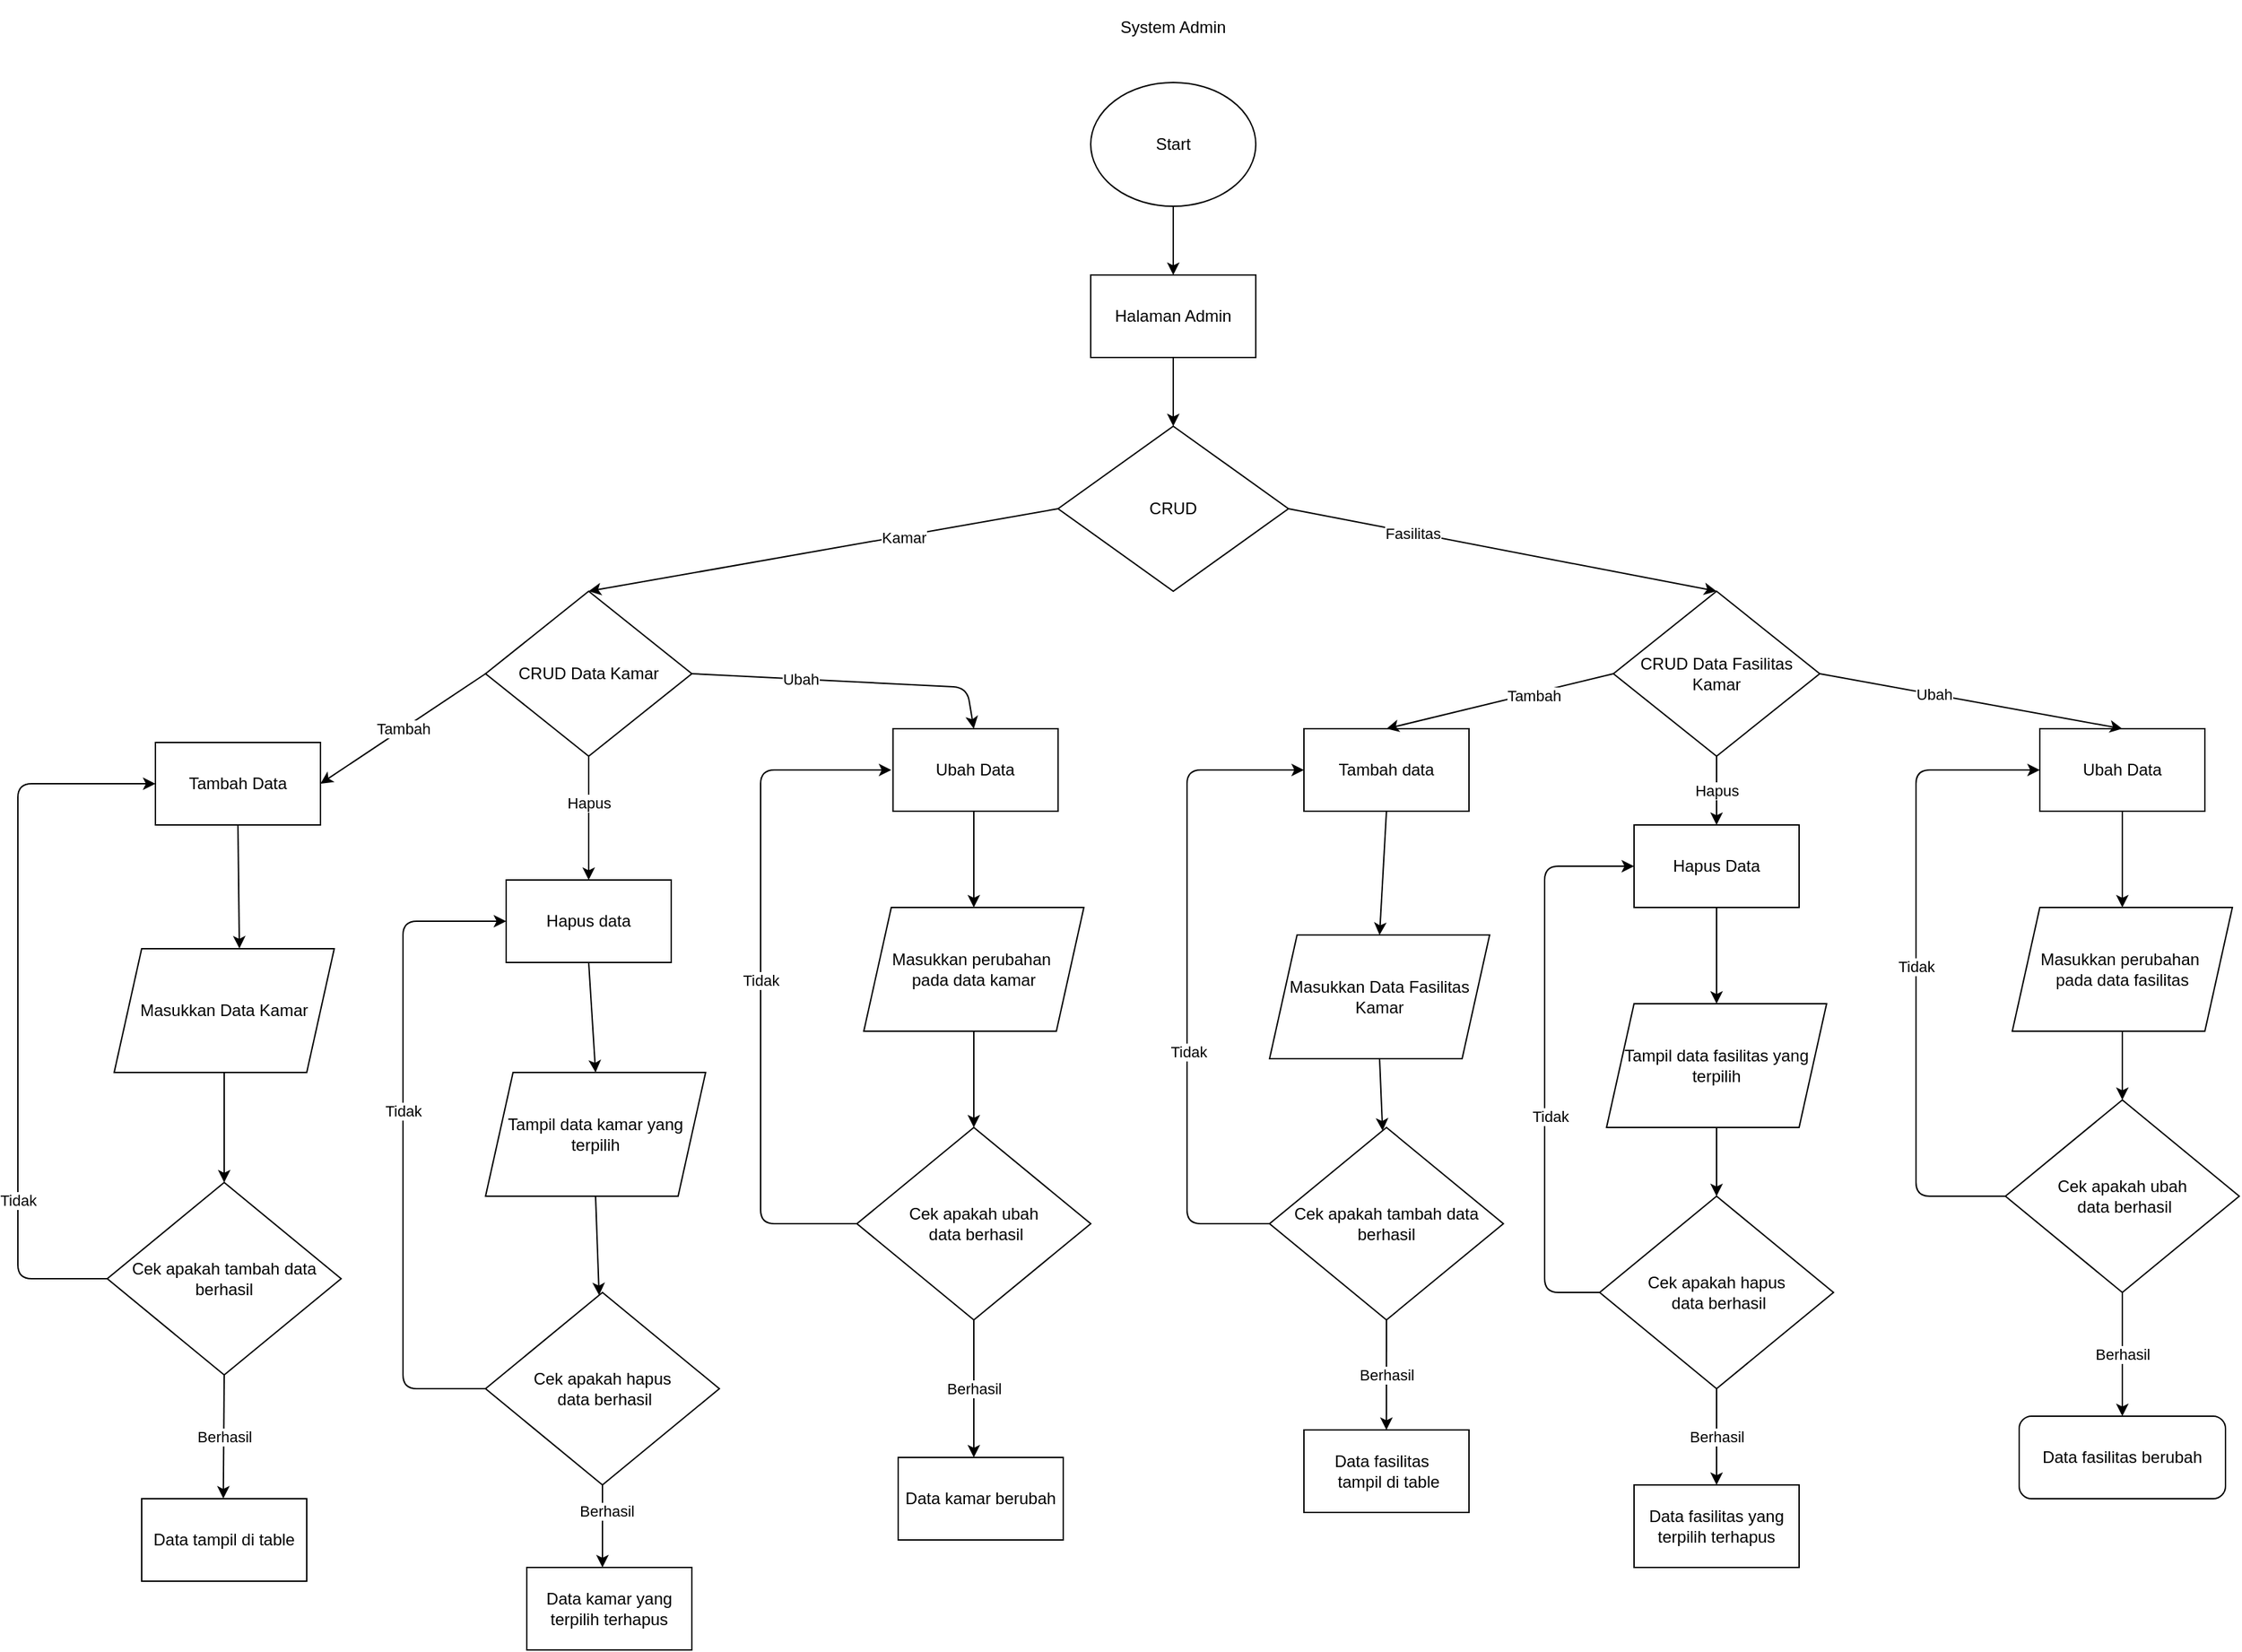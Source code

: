 <mxfile version="13.9.9" type="device"><diagram id="5iYQ5sxBQDEvXDhyXdSh" name="Page-1"><mxGraphModel dx="2130" dy="1903" grid="1" gridSize="10" guides="1" tooltips="1" connect="1" arrows="1" fold="1" page="1" pageScale="1" pageWidth="850" pageHeight="1100" math="0" shadow="0"><root><mxCell id="0"/><mxCell id="1" parent="0"/><mxCell id="mo6pMUjv9ciuWT43Lc3--1" value="Start" style="ellipse;whiteSpace=wrap;html=1;" parent="1" vertex="1"><mxGeometry x="450" y="-80" width="120" height="90" as="geometry"/></mxCell><mxCell id="mo6pMUjv9ciuWT43Lc3--3" value="CRUD Data Kamar" style="rhombus;whiteSpace=wrap;html=1;" parent="1" vertex="1"><mxGeometry x="10" y="290" width="150" height="120" as="geometry"/></mxCell><mxCell id="mo6pMUjv9ciuWT43Lc3--5" value="Masukkan Data Kamar" style="shape=parallelogram;perimeter=parallelogramPerimeter;whiteSpace=wrap;html=1;fixedSize=1;" parent="1" vertex="1"><mxGeometry x="-260" y="550" width="160" height="90" as="geometry"/></mxCell><mxCell id="mo6pMUjv9ciuWT43Lc3--6" value="Cek apakah tambah data berhasil" style="rhombus;whiteSpace=wrap;html=1;" parent="1" vertex="1"><mxGeometry x="-265" y="720" width="170" height="140" as="geometry"/></mxCell><mxCell id="mo6pMUjv9ciuWT43Lc3--9" value="Tampil data kamar yang terpilih" style="shape=parallelogram;perimeter=parallelogramPerimeter;whiteSpace=wrap;html=1;fixedSize=1;" parent="1" vertex="1"><mxGeometry x="10" y="640" width="160" height="90" as="geometry"/></mxCell><mxCell id="mo6pMUjv9ciuWT43Lc3--10" value="Cek apakah hapus&lt;br&gt;&amp;nbsp;data berhasil" style="rhombus;whiteSpace=wrap;html=1;" parent="1" vertex="1"><mxGeometry x="10" y="800" width="170" height="140" as="geometry"/></mxCell><mxCell id="mo6pMUjv9ciuWT43Lc3--13" value="Masukkan perubahan&amp;nbsp;&lt;br&gt;pada data kamar" style="shape=parallelogram;perimeter=parallelogramPerimeter;whiteSpace=wrap;html=1;fixedSize=1;" parent="1" vertex="1"><mxGeometry x="285" y="520" width="160" height="90" as="geometry"/></mxCell><mxCell id="mo6pMUjv9ciuWT43Lc3--14" value="Cek apakah ubah&lt;br&gt;&amp;nbsp;data berhasil" style="rhombus;whiteSpace=wrap;html=1;" parent="1" vertex="1"><mxGeometry x="280" y="680" width="170" height="140" as="geometry"/></mxCell><mxCell id="mo6pMUjv9ciuWT43Lc3--42" value="CRUD" style="rhombus;whiteSpace=wrap;html=1;" parent="1" vertex="1"><mxGeometry x="426.25" y="170" width="167.5" height="120" as="geometry"/></mxCell><mxCell id="mo6pMUjv9ciuWT43Lc3--45" value="CRUD Data Fasilitas Kamar" style="rhombus;whiteSpace=wrap;html=1;" parent="1" vertex="1"><mxGeometry x="830" y="290" width="150" height="120" as="geometry"/></mxCell><mxCell id="mo6pMUjv9ciuWT43Lc3--47" value="Masukkan Data Fasilitas Kamar" style="shape=parallelogram;perimeter=parallelogramPerimeter;whiteSpace=wrap;html=1;fixedSize=1;" parent="1" vertex="1"><mxGeometry x="580" y="540" width="160" height="90" as="geometry"/></mxCell><mxCell id="mo6pMUjv9ciuWT43Lc3--48" value="Cek apakah tambah data berhasil" style="rhombus;whiteSpace=wrap;html=1;" parent="1" vertex="1"><mxGeometry x="580" y="680" width="170" height="140" as="geometry"/></mxCell><mxCell id="mo6pMUjv9ciuWT43Lc3--51" value="Tampil data fasilitas yang terpilih" style="shape=parallelogram;perimeter=parallelogramPerimeter;whiteSpace=wrap;html=1;fixedSize=1;" parent="1" vertex="1"><mxGeometry x="825" y="590" width="160" height="90" as="geometry"/></mxCell><mxCell id="mo6pMUjv9ciuWT43Lc3--52" value="Cek apakah hapus&lt;br&gt;&amp;nbsp;data berhasil" style="rhombus;whiteSpace=wrap;html=1;" parent="1" vertex="1"><mxGeometry x="820" y="730" width="170" height="140" as="geometry"/></mxCell><mxCell id="mo6pMUjv9ciuWT43Lc3--55" value="Masukkan perubahan&amp;nbsp;&lt;br&gt;pada data fasilitas" style="shape=parallelogram;perimeter=parallelogramPerimeter;whiteSpace=wrap;html=1;fixedSize=1;" parent="1" vertex="1"><mxGeometry x="1120" y="520" width="160" height="90" as="geometry"/></mxCell><mxCell id="mo6pMUjv9ciuWT43Lc3--56" value="Cek apakah ubah&lt;br&gt;&amp;nbsp;data berhasil" style="rhombus;whiteSpace=wrap;html=1;" parent="1" vertex="1"><mxGeometry x="1115" y="660" width="170" height="140" as="geometry"/></mxCell><mxCell id="mo6pMUjv9ciuWT43Lc3--57" value="Data fasilitas berubah" style="rounded=1;whiteSpace=wrap;html=1;" parent="1" vertex="1"><mxGeometry x="1125" y="890" width="150" height="60" as="geometry"/></mxCell><mxCell id="mo6pMUjv9ciuWT43Lc3--58" value="System Admin" style="text;html=1;strokeColor=none;fillColor=none;align=center;verticalAlign=middle;whiteSpace=wrap;rounded=0;" parent="1" vertex="1"><mxGeometry x="470" y="-140" width="80" height="40" as="geometry"/></mxCell><mxCell id="mo6pMUjv9ciuWT43Lc3--59" value="" style="endArrow=classic;html=1;exitX=0.5;exitY=1;exitDx=0;exitDy=0;" parent="1" source="mo6pMUjv9ciuWT43Lc3--1" edge="1"><mxGeometry width="50" height="50" relative="1" as="geometry"><mxPoint x="370" y="190" as="sourcePoint"/><mxPoint x="510" y="60" as="targetPoint"/></mxGeometry></mxCell><mxCell id="mo6pMUjv9ciuWT43Lc3--62" value="" style="endArrow=classic;html=1;entryX=0.5;entryY=0;entryDx=0;entryDy=0;" parent="1" target="mo6pMUjv9ciuWT43Lc3--42" edge="1"><mxGeometry width="50" height="50" relative="1" as="geometry"><mxPoint x="510" y="120" as="sourcePoint"/><mxPoint x="420" y="140" as="targetPoint"/></mxGeometry></mxCell><mxCell id="mo6pMUjv9ciuWT43Lc3--63" value="" style="endArrow=classic;html=1;entryX=0.5;entryY=0;entryDx=0;entryDy=0;exitX=0;exitY=0.5;exitDx=0;exitDy=0;" parent="1" source="mo6pMUjv9ciuWT43Lc3--42" target="mo6pMUjv9ciuWT43Lc3--3" edge="1"><mxGeometry width="50" height="50" relative="1" as="geometry"><mxPoint x="370" y="310" as="sourcePoint"/><mxPoint x="420" y="260" as="targetPoint"/></mxGeometry></mxCell><mxCell id="4MFHkGJAzQT0w7KGcp1V-37" value="Kamar" style="edgeLabel;html=1;align=center;verticalAlign=middle;resizable=0;points=[];" vertex="1" connectable="0" parent="mo6pMUjv9ciuWT43Lc3--63"><mxGeometry x="-0.34" y="1" relative="1" as="geometry"><mxPoint as="offset"/></mxGeometry></mxCell><mxCell id="mo6pMUjv9ciuWT43Lc3--64" value="Tambah" style="endArrow=classic;html=1;entryX=1;entryY=0.5;entryDx=0;entryDy=0;exitX=0;exitY=0.5;exitDx=0;exitDy=0;" parent="1" source="mo6pMUjv9ciuWT43Lc3--3" edge="1"><mxGeometry width="50" height="50" relative="1" as="geometry"><mxPoint x="50" y="480" as="sourcePoint"/><mxPoint x="-110" y="430" as="targetPoint"/></mxGeometry></mxCell><mxCell id="mo6pMUjv9ciuWT43Lc3--65" value="" style="endArrow=classic;html=1;exitX=0.5;exitY=1;exitDx=0;exitDy=0;entryX=0.569;entryY=-0.002;entryDx=0;entryDy=0;entryPerimeter=0;" parent="1" target="mo6pMUjv9ciuWT43Lc3--5" edge="1"><mxGeometry width="50" height="50" relative="1" as="geometry"><mxPoint x="-170" y="460" as="sourcePoint"/><mxPoint x="100" y="550" as="targetPoint"/></mxGeometry></mxCell><mxCell id="mo6pMUjv9ciuWT43Lc3--66" value="" style="endArrow=classic;html=1;exitX=0.5;exitY=1;exitDx=0;exitDy=0;entryX=0.5;entryY=0;entryDx=0;entryDy=0;" parent="1" source="mo6pMUjv9ciuWT43Lc3--5" target="mo6pMUjv9ciuWT43Lc3--6" edge="1"><mxGeometry width="50" height="50" relative="1" as="geometry"><mxPoint x="50" y="720" as="sourcePoint"/><mxPoint x="100" y="670" as="targetPoint"/></mxGeometry></mxCell><mxCell id="mo6pMUjv9ciuWT43Lc3--67" value="Berhasil" style="endArrow=classic;html=1;exitX=0.5;exitY=1;exitDx=0;exitDy=0;entryX=0.429;entryY=-0.002;entryDx=0;entryDy=0;entryPerimeter=0;" parent="1" source="mo6pMUjv9ciuWT43Lc3--6" edge="1"><mxGeometry width="50" height="50" relative="1" as="geometry"><mxPoint x="50" y="950" as="sourcePoint"/><mxPoint x="-180.65" y="949.88" as="targetPoint"/></mxGeometry></mxCell><mxCell id="mo6pMUjv9ciuWT43Lc3--69" value="" style="endArrow=classic;html=1;exitX=0.5;exitY=1;exitDx=0;exitDy=0;entryX=0.5;entryY=0;entryDx=0;entryDy=0;" parent="1" source="mo6pMUjv9ciuWT43Lc3--3" edge="1"><mxGeometry width="50" height="50" relative="1" as="geometry"><mxPoint x="100" y="550" as="sourcePoint"/><mxPoint x="85" y="500" as="targetPoint"/></mxGeometry></mxCell><mxCell id="mo6pMUjv9ciuWT43Lc3--80" value="Hapus" style="edgeLabel;html=1;align=center;verticalAlign=middle;resizable=0;points=[];" parent="mo6pMUjv9ciuWT43Lc3--69" vertex="1" connectable="0"><mxGeometry x="-0.242" relative="1" as="geometry"><mxPoint as="offset"/></mxGeometry></mxCell><mxCell id="mo6pMUjv9ciuWT43Lc3--71" value="" style="endArrow=classic;html=1;exitX=0.5;exitY=1;exitDx=0;exitDy=0;entryX=0.5;entryY=0;entryDx=0;entryDy=0;" parent="1" target="mo6pMUjv9ciuWT43Lc3--9" edge="1"><mxGeometry width="50" height="50" relative="1" as="geometry"><mxPoint x="85" y="560" as="sourcePoint"/><mxPoint x="150" y="620" as="targetPoint"/></mxGeometry></mxCell><mxCell id="mo6pMUjv9ciuWT43Lc3--72" value="" style="endArrow=classic;html=1;exitX=0.5;exitY=1;exitDx=0;exitDy=0;" parent="1" source="mo6pMUjv9ciuWT43Lc3--9" target="mo6pMUjv9ciuWT43Lc3--10" edge="1"><mxGeometry width="50" height="50" relative="1" as="geometry"><mxPoint x="100" y="900" as="sourcePoint"/><mxPoint x="150" y="850" as="targetPoint"/></mxGeometry></mxCell><mxCell id="mo6pMUjv9ciuWT43Lc3--73" value="" style="endArrow=classic;html=1;exitX=0;exitY=0.5;exitDx=0;exitDy=0;entryX=0;entryY=0.5;entryDx=0;entryDy=0;" parent="1" source="mo6pMUjv9ciuWT43Lc3--10" edge="1"><mxGeometry width="50" height="50" relative="1" as="geometry"><mxPoint x="100" y="900" as="sourcePoint"/><mxPoint x="25" y="530" as="targetPoint"/><Array as="points"><mxPoint x="-50" y="870"/><mxPoint x="-50" y="530"/></Array></mxGeometry></mxCell><mxCell id="mo6pMUjv9ciuWT43Lc3--86" value="Tidak" style="edgeLabel;html=1;align=center;verticalAlign=middle;resizable=0;points=[];" parent="mo6pMUjv9ciuWT43Lc3--73" vertex="1" connectable="0"><mxGeometry x="0.105" relative="1" as="geometry"><mxPoint as="offset"/></mxGeometry></mxCell><mxCell id="mo6pMUjv9ciuWT43Lc3--74" value="" style="endArrow=classic;html=1;entryX=0.5;entryY=0;entryDx=0;entryDy=0;" parent="1" edge="1"><mxGeometry width="50" height="50" relative="1" as="geometry"><mxPoint x="95" y="940" as="sourcePoint"/><mxPoint x="95" y="1000" as="targetPoint"/></mxGeometry></mxCell><mxCell id="mo6pMUjv9ciuWT43Lc3--85" value="Berhasil" style="edgeLabel;html=1;align=center;verticalAlign=middle;resizable=0;points=[];" parent="mo6pMUjv9ciuWT43Lc3--74" vertex="1" connectable="0"><mxGeometry x="-0.372" y="3" relative="1" as="geometry"><mxPoint as="offset"/></mxGeometry></mxCell><mxCell id="mo6pMUjv9ciuWT43Lc3--75" value="" style="endArrow=classic;html=1;exitX=1;exitY=0.5;exitDx=0;exitDy=0;entryX=0.5;entryY=0;entryDx=0;entryDy=0;" parent="1" source="mo6pMUjv9ciuWT43Lc3--3" edge="1"><mxGeometry width="50" height="50" relative="1" as="geometry"><mxPoint x="280" y="620" as="sourcePoint"/><mxPoint x="365" y="390" as="targetPoint"/><Array as="points"><mxPoint x="360" y="360"/></Array></mxGeometry></mxCell><mxCell id="mo6pMUjv9ciuWT43Lc3--81" value="Ubah" style="edgeLabel;html=1;align=center;verticalAlign=middle;resizable=0;points=[];" parent="mo6pMUjv9ciuWT43Lc3--75" vertex="1" connectable="0"><mxGeometry x="-0.313" relative="1" as="geometry"><mxPoint as="offset"/></mxGeometry></mxCell><mxCell id="mo6pMUjv9ciuWT43Lc3--76" value="" style="endArrow=classic;html=1;exitX=0.5;exitY=1;exitDx=0;exitDy=0;entryX=0.5;entryY=0;entryDx=0;entryDy=0;" parent="1" target="mo6pMUjv9ciuWT43Lc3--13" edge="1"><mxGeometry width="50" height="50" relative="1" as="geometry"><mxPoint x="365" y="450" as="sourcePoint"/><mxPoint x="330" y="570" as="targetPoint"/></mxGeometry></mxCell><mxCell id="mo6pMUjv9ciuWT43Lc3--77" value="" style="endArrow=classic;html=1;entryX=0.5;entryY=0;entryDx=0;entryDy=0;exitX=0.5;exitY=1;exitDx=0;exitDy=0;" parent="1" source="mo6pMUjv9ciuWT43Lc3--13" target="mo6pMUjv9ciuWT43Lc3--14" edge="1"><mxGeometry width="50" height="50" relative="1" as="geometry"><mxPoint x="280" y="620" as="sourcePoint"/><mxPoint x="330" y="570" as="targetPoint"/></mxGeometry></mxCell><mxCell id="mo6pMUjv9ciuWT43Lc3--78" value="Berhasil" style="endArrow=classic;html=1;exitX=0.5;exitY=1;exitDx=0;exitDy=0;" parent="1" source="mo6pMUjv9ciuWT43Lc3--14" edge="1"><mxGeometry width="50" height="50" relative="1" as="geometry"><mxPoint x="280" y="740" as="sourcePoint"/><mxPoint x="365" y="920" as="targetPoint"/></mxGeometry></mxCell><mxCell id="mo6pMUjv9ciuWT43Lc3--79" value="Tidak" style="endArrow=classic;html=1;exitX=0;exitY=0.5;exitDx=0;exitDy=0;entryX=0;entryY=0.5;entryDx=0;entryDy=0;" parent="1" source="mo6pMUjv9ciuWT43Lc3--14" edge="1"><mxGeometry width="50" height="50" relative="1" as="geometry"><mxPoint x="280" y="740" as="sourcePoint"/><mxPoint x="305" y="420" as="targetPoint"/><Array as="points"><mxPoint x="210" y="750"/><mxPoint x="210" y="420"/></Array></mxGeometry></mxCell><mxCell id="mo6pMUjv9ciuWT43Lc3--83" value="" style="endArrow=classic;html=1;exitX=0;exitY=0.5;exitDx=0;exitDy=0;entryX=0;entryY=0.5;entryDx=0;entryDy=0;" parent="1" source="mo6pMUjv9ciuWT43Lc3--6" edge="1"><mxGeometry width="50" height="50" relative="1" as="geometry"><mxPoint x="-210" y="680" as="sourcePoint"/><mxPoint x="-230" y="430" as="targetPoint"/><Array as="points"><mxPoint x="-330" y="790"/><mxPoint x="-330" y="430"/></Array></mxGeometry></mxCell><mxCell id="mo6pMUjv9ciuWT43Lc3--84" value="Tidak" style="edgeLabel;html=1;align=center;verticalAlign=middle;resizable=0;points=[];" parent="mo6pMUjv9ciuWT43Lc3--83" vertex="1" connectable="0"><mxGeometry x="-0.533" relative="1" as="geometry"><mxPoint as="offset"/></mxGeometry></mxCell><mxCell id="4MFHkGJAzQT0w7KGcp1V-1" value="Tambah Data" style="rounded=0;whiteSpace=wrap;html=1;" vertex="1" parent="1"><mxGeometry x="-230" y="400" width="120" height="60" as="geometry"/></mxCell><mxCell id="4MFHkGJAzQT0w7KGcp1V-2" value="Data tampil di table" style="rounded=0;whiteSpace=wrap;html=1;" vertex="1" parent="1"><mxGeometry x="-240" y="950" width="120" height="60" as="geometry"/></mxCell><mxCell id="4MFHkGJAzQT0w7KGcp1V-4" value="&lt;span&gt;Data kamar yang terpilih terhapus&lt;/span&gt;" style="rounded=0;whiteSpace=wrap;html=1;" vertex="1" parent="1"><mxGeometry x="40" y="1000" width="120" height="60" as="geometry"/></mxCell><mxCell id="4MFHkGJAzQT0w7KGcp1V-5" value="Hapus data" style="rounded=0;whiteSpace=wrap;html=1;" vertex="1" parent="1"><mxGeometry x="25" y="500" width="120" height="60" as="geometry"/></mxCell><mxCell id="4MFHkGJAzQT0w7KGcp1V-6" value="Ubah Data" style="rounded=0;whiteSpace=wrap;html=1;" vertex="1" parent="1"><mxGeometry x="306.25" y="390" width="120" height="60" as="geometry"/></mxCell><mxCell id="4MFHkGJAzQT0w7KGcp1V-7" value="Data kamar berubah" style="rounded=0;whiteSpace=wrap;html=1;" vertex="1" parent="1"><mxGeometry x="310" y="920" width="120" height="60" as="geometry"/></mxCell><mxCell id="4MFHkGJAzQT0w7KGcp1V-8" value="Tambah data" style="rounded=0;whiteSpace=wrap;html=1;" vertex="1" parent="1"><mxGeometry x="605" y="390" width="120" height="60" as="geometry"/></mxCell><mxCell id="4MFHkGJAzQT0w7KGcp1V-9" value="" style="endArrow=classic;html=1;exitX=0;exitY=0.5;exitDx=0;exitDy=0;entryX=0.5;entryY=0;entryDx=0;entryDy=0;" edge="1" parent="1" source="mo6pMUjv9ciuWT43Lc3--45" target="4MFHkGJAzQT0w7KGcp1V-8"><mxGeometry width="50" height="50" relative="1" as="geometry"><mxPoint x="670" y="510" as="sourcePoint"/><mxPoint x="720" y="460" as="targetPoint"/></mxGeometry></mxCell><mxCell id="4MFHkGJAzQT0w7KGcp1V-35" value="Tambah" style="edgeLabel;html=1;align=center;verticalAlign=middle;resizable=0;points=[];" vertex="1" connectable="0" parent="4MFHkGJAzQT0w7KGcp1V-9"><mxGeometry x="-0.287" y="2" relative="1" as="geometry"><mxPoint as="offset"/></mxGeometry></mxCell><mxCell id="4MFHkGJAzQT0w7KGcp1V-11" value="" style="endArrow=classic;html=1;exitX=0.5;exitY=1;exitDx=0;exitDy=0;entryX=0.5;entryY=0;entryDx=0;entryDy=0;" edge="1" parent="1" source="4MFHkGJAzQT0w7KGcp1V-8" target="mo6pMUjv9ciuWT43Lc3--47"><mxGeometry width="50" height="50" relative="1" as="geometry"><mxPoint x="670" y="510" as="sourcePoint"/><mxPoint x="720" y="460" as="targetPoint"/></mxGeometry></mxCell><mxCell id="4MFHkGJAzQT0w7KGcp1V-13" value="" style="endArrow=classic;html=1;exitX=0.5;exitY=1;exitDx=0;exitDy=0;" edge="1" parent="1" source="mo6pMUjv9ciuWT43Lc3--47" target="mo6pMUjv9ciuWT43Lc3--48"><mxGeometry width="50" height="50" relative="1" as="geometry"><mxPoint x="670" y="860" as="sourcePoint"/><mxPoint x="720" y="810" as="targetPoint"/></mxGeometry></mxCell><mxCell id="4MFHkGJAzQT0w7KGcp1V-14" value="Berhasil" style="endArrow=classic;html=1;exitX=0.5;exitY=1;exitDx=0;exitDy=0;entryX=0.433;entryY=0;entryDx=0;entryDy=0;entryPerimeter=0;" edge="1" parent="1" source="mo6pMUjv9ciuWT43Lc3--48"><mxGeometry width="50" height="50" relative="1" as="geometry"><mxPoint x="670" y="860" as="sourcePoint"/><mxPoint x="664.95" y="900" as="targetPoint"/></mxGeometry></mxCell><mxCell id="4MFHkGJAzQT0w7KGcp1V-16" value="&lt;span&gt;Data fasilitas&amp;nbsp;&amp;nbsp;&lt;/span&gt;&lt;br&gt;&lt;span&gt;&amp;nbsp;tampil di table&lt;/span&gt;" style="rounded=0;whiteSpace=wrap;html=1;" vertex="1" parent="1"><mxGeometry x="605" y="900" width="120" height="60" as="geometry"/></mxCell><mxCell id="4MFHkGJAzQT0w7KGcp1V-17" value="Hapus" style="endArrow=classic;html=1;exitX=0.5;exitY=1;exitDx=0;exitDy=0;entryX=0.5;entryY=0;entryDx=0;entryDy=0;" edge="1" parent="1" source="mo6pMUjv9ciuWT43Lc3--45"><mxGeometry width="50" height="50" relative="1" as="geometry"><mxPoint x="830" y="540" as="sourcePoint"/><mxPoint x="905" y="460" as="targetPoint"/></mxGeometry></mxCell><mxCell id="4MFHkGJAzQT0w7KGcp1V-18" value="Hapus Data" style="rounded=0;whiteSpace=wrap;html=1;" vertex="1" parent="1"><mxGeometry x="845" y="460" width="120" height="60" as="geometry"/></mxCell><mxCell id="4MFHkGJAzQT0w7KGcp1V-19" value="" style="endArrow=classic;html=1;entryX=0.5;entryY=0;entryDx=0;entryDy=0;exitX=0.5;exitY=1;exitDx=0;exitDy=0;" edge="1" parent="1" source="4MFHkGJAzQT0w7KGcp1V-18" target="mo6pMUjv9ciuWT43Lc3--51"><mxGeometry width="50" height="50" relative="1" as="geometry"><mxPoint x="840" y="530" as="sourcePoint"/><mxPoint x="890" y="480" as="targetPoint"/></mxGeometry></mxCell><mxCell id="4MFHkGJAzQT0w7KGcp1V-20" value="" style="endArrow=classic;html=1;entryX=0.5;entryY=0;entryDx=0;entryDy=0;exitX=0.5;exitY=1;exitDx=0;exitDy=0;" edge="1" parent="1" source="mo6pMUjv9ciuWT43Lc3--51" target="mo6pMUjv9ciuWT43Lc3--52"><mxGeometry width="50" height="50" relative="1" as="geometry"><mxPoint x="840" y="740" as="sourcePoint"/><mxPoint x="890" y="690" as="targetPoint"/></mxGeometry></mxCell><mxCell id="4MFHkGJAzQT0w7KGcp1V-21" value="Berhasil" style="endArrow=classic;html=1;entryX=0.5;entryY=0;entryDx=0;entryDy=0;exitX=0.5;exitY=1;exitDx=0;exitDy=0;" edge="1" parent="1" source="mo6pMUjv9ciuWT43Lc3--52"><mxGeometry width="50" height="50" relative="1" as="geometry"><mxPoint x="840" y="880" as="sourcePoint"/><mxPoint x="905" y="940" as="targetPoint"/></mxGeometry></mxCell><mxCell id="4MFHkGJAzQT0w7KGcp1V-23" value="" style="endArrow=classic;html=1;exitX=0;exitY=0.5;exitDx=0;exitDy=0;entryX=0;entryY=0.5;entryDx=0;entryDy=0;" edge="1" parent="1" source="mo6pMUjv9ciuWT43Lc3--48" target="4MFHkGJAzQT0w7KGcp1V-8"><mxGeometry width="50" height="50" relative="1" as="geometry"><mxPoint x="690" y="670" as="sourcePoint"/><mxPoint x="520" y="390" as="targetPoint"/><Array as="points"><mxPoint x="520" y="750"/><mxPoint x="520" y="420"/></Array></mxGeometry></mxCell><mxCell id="4MFHkGJAzQT0w7KGcp1V-32" value="Tidak" style="edgeLabel;html=1;align=center;verticalAlign=middle;resizable=0;points=[];" vertex="1" connectable="0" parent="4MFHkGJAzQT0w7KGcp1V-23"><mxGeometry x="-0.222" y="-1" relative="1" as="geometry"><mxPoint as="offset"/></mxGeometry></mxCell><mxCell id="4MFHkGJAzQT0w7KGcp1V-24" value="" style="endArrow=classic;html=1;exitX=0;exitY=0.5;exitDx=0;exitDy=0;entryX=0;entryY=0.5;entryDx=0;entryDy=0;" edge="1" parent="1" source="mo6pMUjv9ciuWT43Lc3--52" target="4MFHkGJAzQT0w7KGcp1V-18"><mxGeometry width="50" height="50" relative="1" as="geometry"><mxPoint x="880" y="790" as="sourcePoint"/><mxPoint x="790" y="470" as="targetPoint"/><Array as="points"><mxPoint x="780" y="800"/><mxPoint x="780" y="490"/></Array></mxGeometry></mxCell><mxCell id="4MFHkGJAzQT0w7KGcp1V-33" value="Tidak" style="edgeLabel;html=1;align=center;verticalAlign=middle;resizable=0;points=[];" vertex="1" connectable="0" parent="4MFHkGJAzQT0w7KGcp1V-24"><mxGeometry x="-0.191" y="-4" relative="1" as="geometry"><mxPoint as="offset"/></mxGeometry></mxCell><mxCell id="4MFHkGJAzQT0w7KGcp1V-25" value="&lt;span&gt;Data fasilitas yang terpilih terhapus&lt;/span&gt;" style="rounded=0;whiteSpace=wrap;html=1;" vertex="1" parent="1"><mxGeometry x="845" y="940" width="120" height="60" as="geometry"/></mxCell><mxCell id="4MFHkGJAzQT0w7KGcp1V-26" value="Ubah Data" style="rounded=0;whiteSpace=wrap;html=1;" vertex="1" parent="1"><mxGeometry x="1140" y="390" width="120" height="60" as="geometry"/></mxCell><mxCell id="4MFHkGJAzQT0w7KGcp1V-27" value="" style="endArrow=classic;html=1;exitX=1;exitY=0.5;exitDx=0;exitDy=0;entryX=0.5;entryY=0;entryDx=0;entryDy=0;" edge="1" parent="1" source="mo6pMUjv9ciuWT43Lc3--45" target="4MFHkGJAzQT0w7KGcp1V-26"><mxGeometry width="50" height="50" relative="1" as="geometry"><mxPoint x="1030" y="520" as="sourcePoint"/><mxPoint x="1080" y="470" as="targetPoint"/></mxGeometry></mxCell><mxCell id="4MFHkGJAzQT0w7KGcp1V-36" value="Ubah" style="edgeLabel;html=1;align=center;verticalAlign=middle;resizable=0;points=[];" vertex="1" connectable="0" parent="4MFHkGJAzQT0w7KGcp1V-27"><mxGeometry x="-0.244" relative="1" as="geometry"><mxPoint as="offset"/></mxGeometry></mxCell><mxCell id="4MFHkGJAzQT0w7KGcp1V-28" value="" style="endArrow=classic;html=1;exitX=0.5;exitY=1;exitDx=0;exitDy=0;" edge="1" parent="1" source="4MFHkGJAzQT0w7KGcp1V-26" target="mo6pMUjv9ciuWT43Lc3--55"><mxGeometry width="50" height="50" relative="1" as="geometry"><mxPoint x="1030" y="680" as="sourcePoint"/><mxPoint x="1080" y="630" as="targetPoint"/></mxGeometry></mxCell><mxCell id="4MFHkGJAzQT0w7KGcp1V-29" value="" style="endArrow=classic;html=1;exitX=0.5;exitY=1;exitDx=0;exitDy=0;" edge="1" parent="1" source="mo6pMUjv9ciuWT43Lc3--55" target="mo6pMUjv9ciuWT43Lc3--56"><mxGeometry width="50" height="50" relative="1" as="geometry"><mxPoint x="1030" y="780" as="sourcePoint"/><mxPoint x="1080" y="730" as="targetPoint"/></mxGeometry></mxCell><mxCell id="4MFHkGJAzQT0w7KGcp1V-30" value="Tidak" style="endArrow=classic;html=1;exitX=0;exitY=0.5;exitDx=0;exitDy=0;entryX=0;entryY=0.5;entryDx=0;entryDy=0;" edge="1" parent="1" source="mo6pMUjv9ciuWT43Lc3--56" target="4MFHkGJAzQT0w7KGcp1V-26"><mxGeometry width="50" height="50" relative="1" as="geometry"><mxPoint x="1030" y="720" as="sourcePoint"/><mxPoint x="1050" y="420" as="targetPoint"/><Array as="points"><mxPoint x="1050" y="730"/><mxPoint x="1050" y="420"/></Array></mxGeometry></mxCell><mxCell id="4MFHkGJAzQT0w7KGcp1V-31" value="Berhasil" style="endArrow=classic;html=1;exitX=0.5;exitY=1;exitDx=0;exitDy=0;entryX=0.5;entryY=0;entryDx=0;entryDy=0;" edge="1" parent="1" source="mo6pMUjv9ciuWT43Lc3--56" target="mo6pMUjv9ciuWT43Lc3--57"><mxGeometry width="50" height="50" relative="1" as="geometry"><mxPoint x="1030" y="890" as="sourcePoint"/><mxPoint x="1080" y="840" as="targetPoint"/></mxGeometry></mxCell><mxCell id="4MFHkGJAzQT0w7KGcp1V-34" value="" style="endArrow=classic;html=1;exitX=1;exitY=0.5;exitDx=0;exitDy=0;entryX=0.5;entryY=0;entryDx=0;entryDy=0;" edge="1" parent="1" source="mo6pMUjv9ciuWT43Lc3--42" target="mo6pMUjv9ciuWT43Lc3--45"><mxGeometry width="50" height="50" relative="1" as="geometry"><mxPoint x="720" y="420" as="sourcePoint"/><mxPoint x="770" y="370" as="targetPoint"/></mxGeometry></mxCell><mxCell id="4MFHkGJAzQT0w7KGcp1V-38" value="Fasilitas" style="edgeLabel;html=1;align=center;verticalAlign=middle;resizable=0;points=[];" vertex="1" connectable="0" parent="4MFHkGJAzQT0w7KGcp1V-34"><mxGeometry x="-0.424" relative="1" as="geometry"><mxPoint as="offset"/></mxGeometry></mxCell><mxCell id="4MFHkGJAzQT0w7KGcp1V-39" value="Halaman Admin" style="rounded=0;whiteSpace=wrap;html=1;" vertex="1" parent="1"><mxGeometry x="450" y="60" width="120" height="60" as="geometry"/></mxCell></root></mxGraphModel></diagram></mxfile>